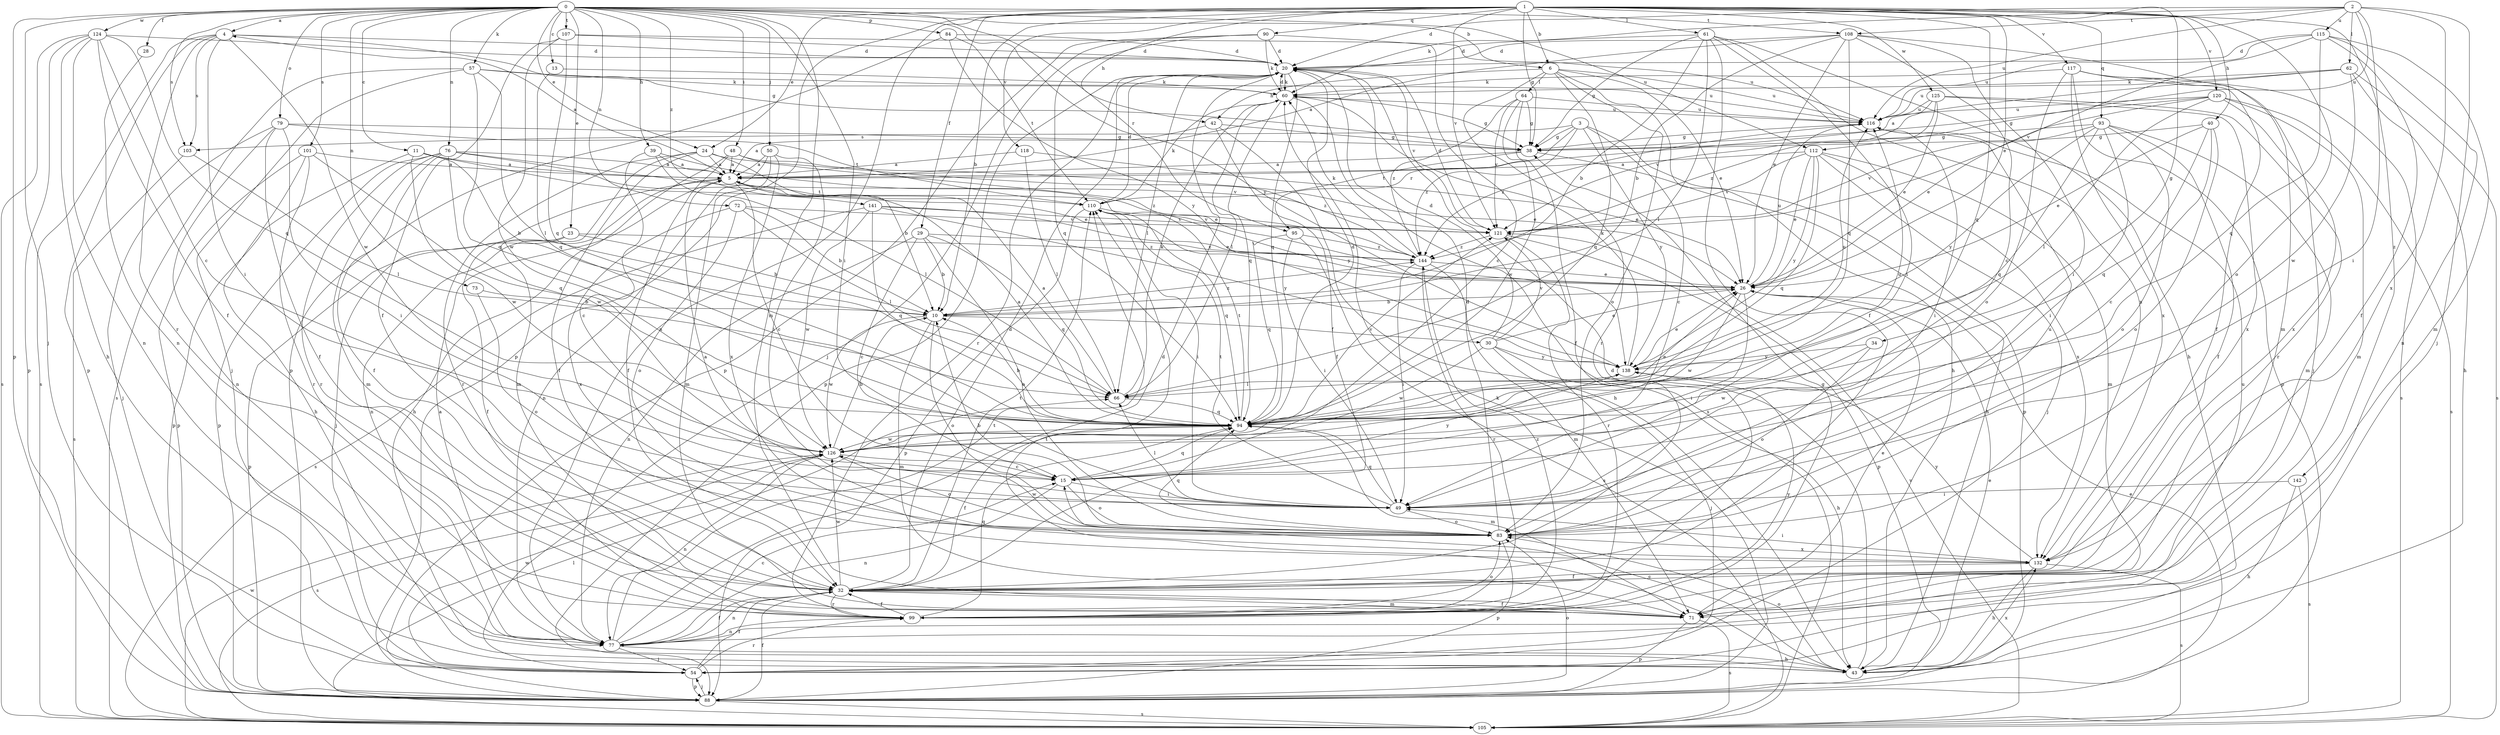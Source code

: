 strict digraph  {
0;
1;
2;
3;
4;
5;
6;
10;
11;
13;
15;
20;
23;
24;
26;
28;
29;
30;
32;
34;
38;
39;
40;
42;
43;
48;
49;
50;
54;
57;
60;
61;
62;
64;
66;
71;
72;
73;
76;
77;
79;
83;
84;
88;
90;
93;
94;
95;
99;
101;
103;
105;
107;
108;
110;
112;
115;
116;
117;
118;
120;
121;
124;
125;
126;
132;
138;
141;
142;
144;
0 -> 4  [label=a];
0 -> 6  [label=b];
0 -> 11  [label=c];
0 -> 13  [label=c];
0 -> 23  [label=e];
0 -> 24  [label=e];
0 -> 28  [label=f];
0 -> 39  [label=h];
0 -> 48  [label=i];
0 -> 49  [label=i];
0 -> 50  [label=j];
0 -> 54  [label=j];
0 -> 57  [label=k];
0 -> 71  [label=m];
0 -> 72  [label=n];
0 -> 73  [label=n];
0 -> 76  [label=n];
0 -> 79  [label=o];
0 -> 84  [label=p];
0 -> 88  [label=p];
0 -> 95  [label=r];
0 -> 101  [label=s];
0 -> 103  [label=s];
0 -> 107  [label=t];
0 -> 108  [label=t];
0 -> 112  [label=u];
0 -> 124  [label=w];
0 -> 138  [label=y];
0 -> 141  [label=z];
1 -> 6  [label=b];
1 -> 10  [label=b];
1 -> 24  [label=e];
1 -> 26  [label=e];
1 -> 29  [label=f];
1 -> 34  [label=g];
1 -> 38  [label=g];
1 -> 40  [label=h];
1 -> 42  [label=h];
1 -> 61  [label=l];
1 -> 77  [label=n];
1 -> 83  [label=o];
1 -> 88  [label=p];
1 -> 90  [label=q];
1 -> 93  [label=q];
1 -> 94  [label=q];
1 -> 117  [label=v];
1 -> 118  [label=v];
1 -> 120  [label=v];
1 -> 121  [label=v];
1 -> 125  [label=w];
1 -> 142  [label=z];
2 -> 20  [label=d];
2 -> 49  [label=i];
2 -> 54  [label=j];
2 -> 60  [label=k];
2 -> 62  [label=l];
2 -> 108  [label=t];
2 -> 112  [label=u];
2 -> 115  [label=u];
2 -> 116  [label=u];
2 -> 132  [label=x];
3 -> 15  [label=c];
3 -> 38  [label=g];
3 -> 88  [label=p];
3 -> 95  [label=r];
3 -> 103  [label=s];
3 -> 138  [label=y];
3 -> 144  [label=z];
4 -> 20  [label=d];
4 -> 38  [label=g];
4 -> 49  [label=i];
4 -> 88  [label=p];
4 -> 99  [label=r];
4 -> 103  [label=s];
4 -> 105  [label=s];
4 -> 126  [label=w];
5 -> 4  [label=a];
5 -> 15  [label=c];
5 -> 54  [label=j];
5 -> 77  [label=n];
5 -> 110  [label=t];
6 -> 26  [label=e];
6 -> 42  [label=h];
6 -> 43  [label=h];
6 -> 64  [label=l];
6 -> 83  [label=o];
6 -> 94  [label=q];
6 -> 99  [label=r];
6 -> 116  [label=u];
10 -> 30  [label=f];
10 -> 71  [label=m];
10 -> 83  [label=o];
10 -> 126  [label=w];
10 -> 144  [label=z];
11 -> 5  [label=a];
11 -> 10  [label=b];
11 -> 26  [label=e];
11 -> 88  [label=p];
11 -> 126  [label=w];
13 -> 60  [label=k];
13 -> 94  [label=q];
15 -> 49  [label=i];
15 -> 77  [label=n];
15 -> 83  [label=o];
15 -> 94  [label=q];
15 -> 138  [label=y];
20 -> 60  [label=k];
20 -> 66  [label=l];
20 -> 88  [label=p];
20 -> 94  [label=q];
20 -> 99  [label=r];
20 -> 121  [label=v];
23 -> 10  [label=b];
23 -> 32  [label=f];
23 -> 88  [label=p];
23 -> 144  [label=z];
24 -> 5  [label=a];
24 -> 10  [label=b];
24 -> 32  [label=f];
24 -> 71  [label=m];
24 -> 99  [label=r];
24 -> 144  [label=z];
26 -> 10  [label=b];
26 -> 49  [label=i];
26 -> 116  [label=u];
26 -> 126  [label=w];
28 -> 77  [label=n];
29 -> 10  [label=b];
29 -> 15  [label=c];
29 -> 77  [label=n];
29 -> 83  [label=o];
29 -> 94  [label=q];
29 -> 144  [label=z];
30 -> 20  [label=d];
30 -> 26  [label=e];
30 -> 43  [label=h];
30 -> 54  [label=j];
30 -> 121  [label=v];
30 -> 126  [label=w];
30 -> 138  [label=y];
32 -> 20  [label=d];
32 -> 71  [label=m];
32 -> 77  [label=n];
32 -> 99  [label=r];
32 -> 110  [label=t];
32 -> 126  [label=w];
34 -> 83  [label=o];
34 -> 126  [label=w];
34 -> 138  [label=y];
38 -> 5  [label=a];
38 -> 43  [label=h];
38 -> 110  [label=t];
39 -> 5  [label=a];
39 -> 15  [label=c];
39 -> 66  [label=l];
39 -> 144  [label=z];
40 -> 15  [label=c];
40 -> 26  [label=e];
40 -> 38  [label=g];
40 -> 83  [label=o];
40 -> 94  [label=q];
42 -> 5  [label=a];
42 -> 32  [label=f];
42 -> 38  [label=g];
42 -> 43  [label=h];
43 -> 15  [label=c];
43 -> 20  [label=d];
43 -> 26  [label=e];
43 -> 83  [label=o];
43 -> 110  [label=t];
43 -> 132  [label=x];
48 -> 5  [label=a];
48 -> 26  [label=e];
48 -> 32  [label=f];
48 -> 43  [label=h];
48 -> 138  [label=y];
49 -> 66  [label=l];
49 -> 83  [label=o];
49 -> 94  [label=q];
49 -> 110  [label=t];
50 -> 5  [label=a];
50 -> 49  [label=i];
50 -> 71  [label=m];
50 -> 77  [label=n];
50 -> 132  [label=x];
54 -> 32  [label=f];
54 -> 88  [label=p];
54 -> 99  [label=r];
54 -> 126  [label=w];
57 -> 54  [label=j];
57 -> 60  [label=k];
57 -> 66  [label=l];
57 -> 94  [label=q];
57 -> 105  [label=s];
57 -> 116  [label=u];
60 -> 20  [label=d];
60 -> 38  [label=g];
60 -> 66  [label=l];
60 -> 94  [label=q];
60 -> 105  [label=s];
60 -> 116  [label=u];
61 -> 10  [label=b];
61 -> 20  [label=d];
61 -> 32  [label=f];
61 -> 38  [label=g];
61 -> 43  [label=h];
61 -> 49  [label=i];
61 -> 66  [label=l];
61 -> 132  [label=x];
62 -> 5  [label=a];
62 -> 43  [label=h];
62 -> 60  [label=k];
62 -> 105  [label=s];
62 -> 116  [label=u];
62 -> 126  [label=w];
64 -> 32  [label=f];
64 -> 38  [label=g];
64 -> 116  [label=u];
64 -> 121  [label=v];
64 -> 126  [label=w];
64 -> 144  [label=z];
66 -> 5  [label=a];
66 -> 60  [label=k];
66 -> 94  [label=q];
71 -> 26  [label=e];
71 -> 32  [label=f];
71 -> 88  [label=p];
71 -> 105  [label=s];
72 -> 10  [label=b];
72 -> 66  [label=l];
72 -> 83  [label=o];
72 -> 121  [label=v];
72 -> 132  [label=x];
73 -> 10  [label=b];
73 -> 83  [label=o];
76 -> 5  [label=a];
76 -> 26  [label=e];
76 -> 32  [label=f];
76 -> 71  [label=m];
76 -> 88  [label=p];
76 -> 99  [label=r];
76 -> 121  [label=v];
76 -> 126  [label=w];
77 -> 5  [label=a];
77 -> 15  [label=c];
77 -> 20  [label=d];
77 -> 32  [label=f];
77 -> 43  [label=h];
77 -> 54  [label=j];
77 -> 110  [label=t];
77 -> 116  [label=u];
79 -> 32  [label=f];
79 -> 38  [label=g];
79 -> 49  [label=i];
79 -> 54  [label=j];
79 -> 77  [label=n];
79 -> 110  [label=t];
83 -> 5  [label=a];
83 -> 10  [label=b];
83 -> 20  [label=d];
83 -> 88  [label=p];
83 -> 94  [label=q];
83 -> 116  [label=u];
83 -> 126  [label=w];
83 -> 132  [label=x];
84 -> 20  [label=d];
84 -> 88  [label=p];
84 -> 110  [label=t];
84 -> 138  [label=y];
88 -> 26  [label=e];
88 -> 32  [label=f];
88 -> 54  [label=j];
88 -> 60  [label=k];
88 -> 83  [label=o];
88 -> 105  [label=s];
90 -> 15  [label=c];
90 -> 20  [label=d];
90 -> 54  [label=j];
90 -> 60  [label=k];
90 -> 88  [label=p];
90 -> 94  [label=q];
93 -> 32  [label=f];
93 -> 38  [label=g];
93 -> 49  [label=i];
93 -> 71  [label=m];
93 -> 83  [label=o];
93 -> 94  [label=q];
93 -> 121  [label=v];
93 -> 138  [label=y];
94 -> 5  [label=a];
94 -> 10  [label=b];
94 -> 20  [label=d];
94 -> 26  [label=e];
94 -> 32  [label=f];
94 -> 71  [label=m];
94 -> 110  [label=t];
94 -> 116  [label=u];
94 -> 121  [label=v];
94 -> 126  [label=w];
95 -> 49  [label=i];
95 -> 94  [label=q];
95 -> 105  [label=s];
95 -> 144  [label=z];
99 -> 32  [label=f];
99 -> 38  [label=g];
99 -> 77  [label=n];
99 -> 83  [label=o];
99 -> 94  [label=q];
99 -> 138  [label=y];
99 -> 144  [label=z];
101 -> 5  [label=a];
101 -> 43  [label=h];
101 -> 88  [label=p];
101 -> 94  [label=q];
101 -> 99  [label=r];
103 -> 66  [label=l];
103 -> 105  [label=s];
105 -> 66  [label=l];
105 -> 121  [label=v];
105 -> 126  [label=w];
107 -> 20  [label=d];
107 -> 32  [label=f];
107 -> 94  [label=q];
107 -> 116  [label=u];
107 -> 126  [label=w];
108 -> 5  [label=a];
108 -> 10  [label=b];
108 -> 15  [label=c];
108 -> 20  [label=d];
108 -> 26  [label=e];
108 -> 49  [label=i];
108 -> 71  [label=m];
108 -> 94  [label=q];
110 -> 20  [label=d];
110 -> 49  [label=i];
110 -> 60  [label=k];
110 -> 88  [label=p];
110 -> 94  [label=q];
110 -> 121  [label=v];
112 -> 5  [label=a];
112 -> 26  [label=e];
112 -> 54  [label=j];
112 -> 71  [label=m];
112 -> 94  [label=q];
112 -> 121  [label=v];
112 -> 132  [label=x];
112 -> 138  [label=y];
115 -> 20  [label=d];
115 -> 32  [label=f];
115 -> 71  [label=m];
115 -> 77  [label=n];
115 -> 94  [label=q];
115 -> 116  [label=u];
115 -> 121  [label=v];
116 -> 38  [label=g];
116 -> 49  [label=i];
116 -> 144  [label=z];
117 -> 32  [label=f];
117 -> 54  [label=j];
117 -> 60  [label=k];
117 -> 83  [label=o];
117 -> 88  [label=p];
117 -> 105  [label=s];
117 -> 132  [label=x];
118 -> 5  [label=a];
118 -> 26  [label=e];
118 -> 66  [label=l];
120 -> 26  [label=e];
120 -> 38  [label=g];
120 -> 66  [label=l];
120 -> 71  [label=m];
120 -> 105  [label=s];
120 -> 116  [label=u];
120 -> 132  [label=x];
121 -> 20  [label=d];
121 -> 88  [label=p];
121 -> 99  [label=r];
121 -> 144  [label=z];
124 -> 15  [label=c];
124 -> 20  [label=d];
124 -> 32  [label=f];
124 -> 43  [label=h];
124 -> 77  [label=n];
124 -> 88  [label=p];
124 -> 94  [label=q];
124 -> 105  [label=s];
125 -> 26  [label=e];
125 -> 99  [label=r];
125 -> 116  [label=u];
125 -> 121  [label=v];
125 -> 132  [label=x];
125 -> 144  [label=z];
126 -> 10  [label=b];
126 -> 15  [label=c];
126 -> 77  [label=n];
126 -> 83  [label=o];
126 -> 105  [label=s];
132 -> 32  [label=f];
132 -> 43  [label=h];
132 -> 49  [label=i];
132 -> 105  [label=s];
132 -> 138  [label=y];
138 -> 26  [label=e];
138 -> 60  [label=k];
138 -> 66  [label=l];
138 -> 116  [label=u];
141 -> 26  [label=e];
141 -> 94  [label=q];
141 -> 105  [label=s];
141 -> 121  [label=v];
141 -> 126  [label=w];
141 -> 138  [label=y];
142 -> 43  [label=h];
142 -> 49  [label=i];
142 -> 105  [label=s];
144 -> 26  [label=e];
144 -> 49  [label=i];
144 -> 60  [label=k];
144 -> 71  [label=m];
144 -> 99  [label=r];
}
